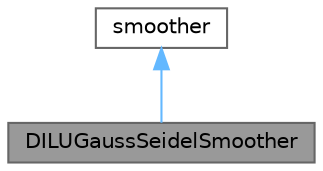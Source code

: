 digraph "DILUGaussSeidelSmoother"
{
 // LATEX_PDF_SIZE
  bgcolor="transparent";
  edge [fontname=Helvetica,fontsize=10,labelfontname=Helvetica,labelfontsize=10];
  node [fontname=Helvetica,fontsize=10,shape=box,height=0.2,width=0.4];
  Node1 [id="Node000001",label="DILUGaussSeidelSmoother",height=0.2,width=0.4,color="gray40", fillcolor="grey60", style="filled", fontcolor="black",tooltip="Combined DILU/GaussSeidel smoother for asymmetric matrices in which DILU smoothing is followed by Gau..."];
  Node2 -> Node1 [id="edge1_Node000001_Node000002",dir="back",color="steelblue1",style="solid",tooltip=" "];
  Node2 [id="Node000002",label="smoother",height=0.2,width=0.4,color="gray40", fillcolor="white", style="filled",URL="$classFoam_1_1lduMatrix_1_1smoother.html",tooltip=" "];
}
